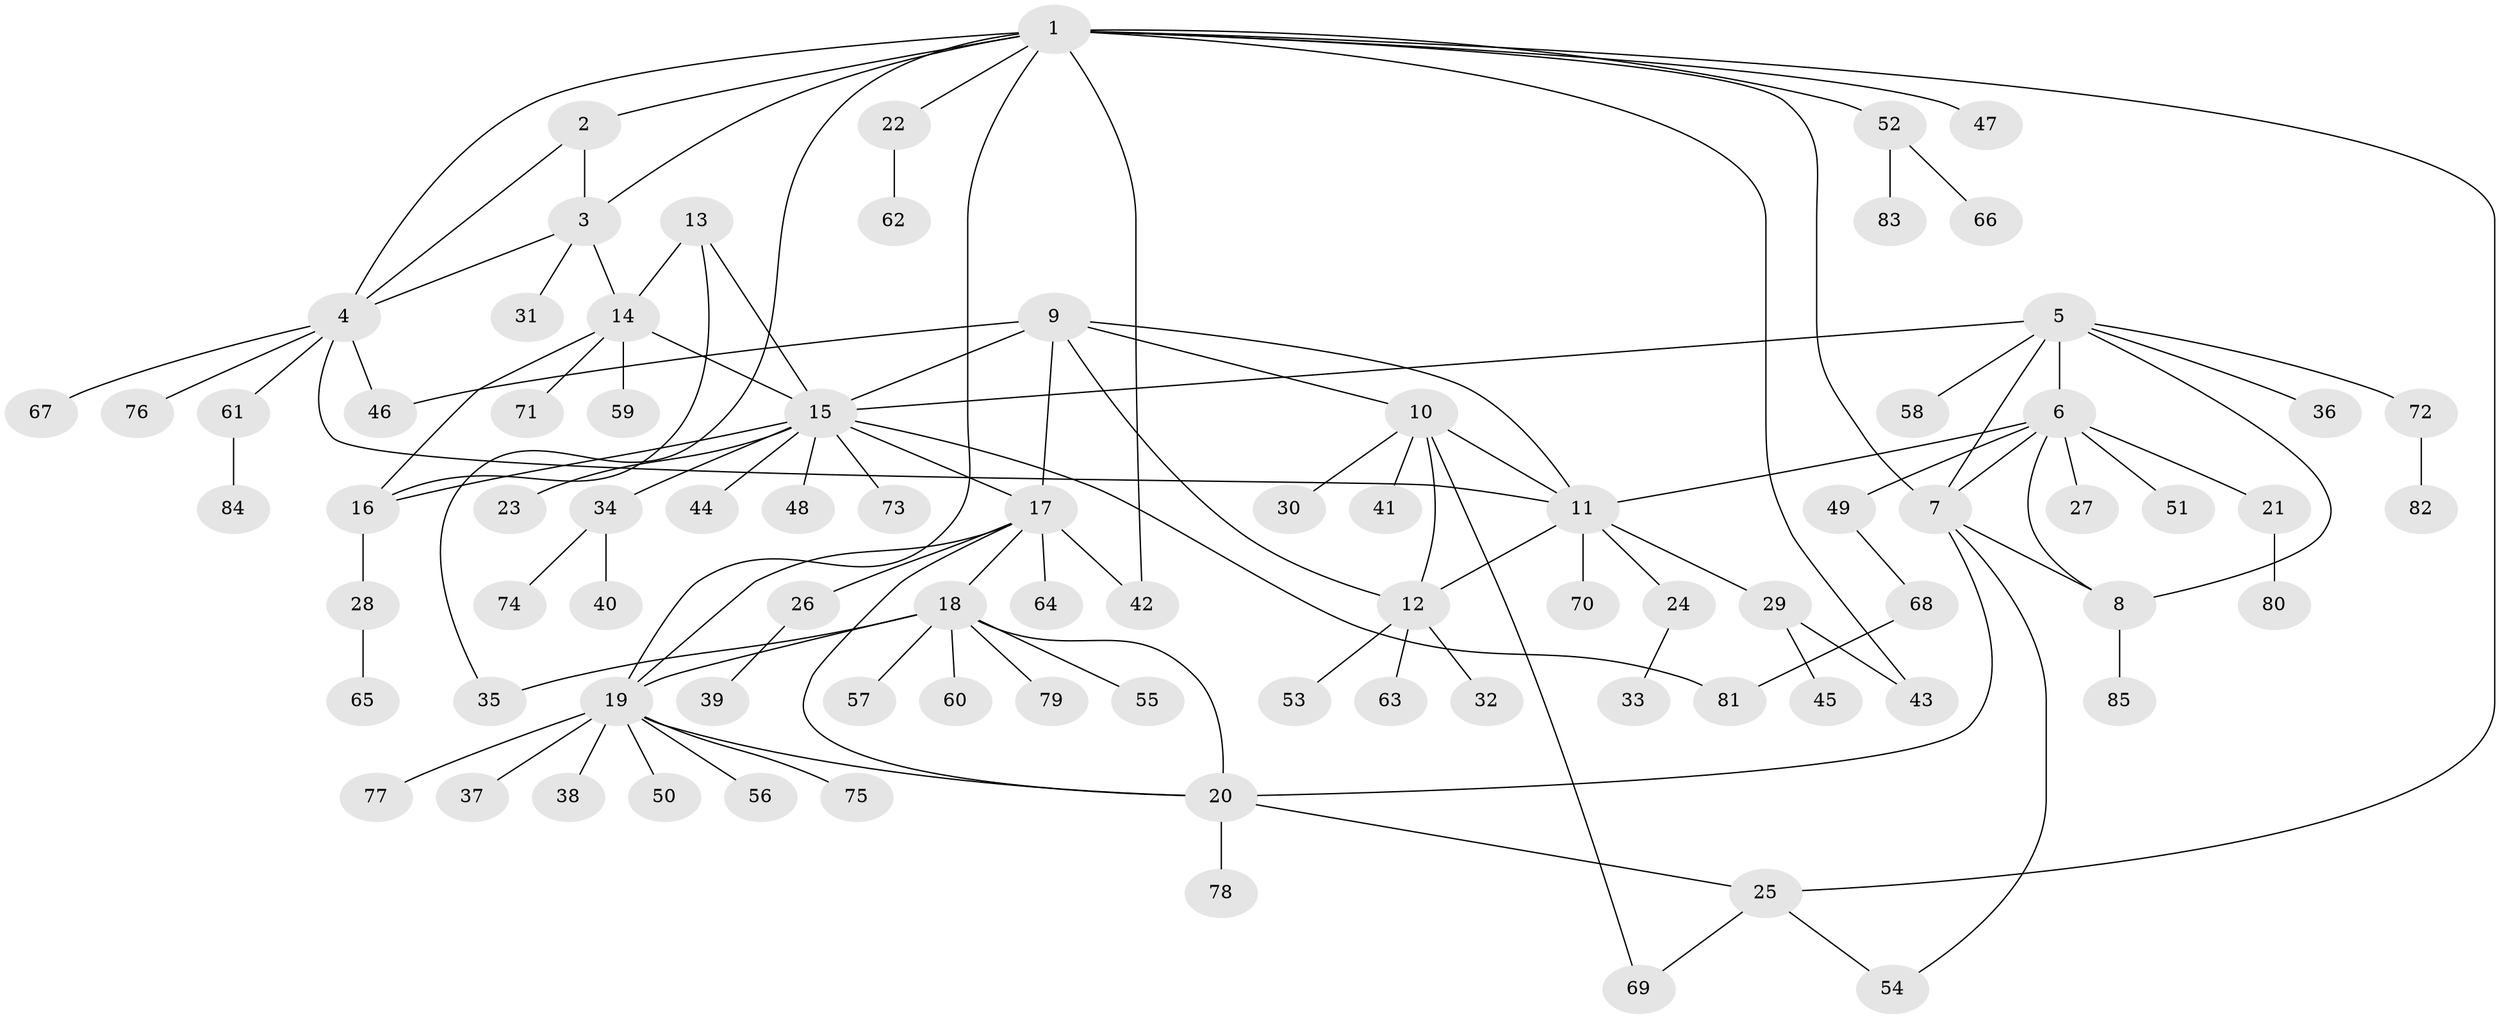 // coarse degree distribution, {8: 0.04, 7: 0.04, 4: 0.12, 5: 0.12, 14: 0.04, 3: 0.04, 1: 0.6}
// Generated by graph-tools (version 1.1) at 2025/19/03/04/25 18:19:49]
// undirected, 85 vertices, 113 edges
graph export_dot {
graph [start="1"]
  node [color=gray90,style=filled];
  1;
  2;
  3;
  4;
  5;
  6;
  7;
  8;
  9;
  10;
  11;
  12;
  13;
  14;
  15;
  16;
  17;
  18;
  19;
  20;
  21;
  22;
  23;
  24;
  25;
  26;
  27;
  28;
  29;
  30;
  31;
  32;
  33;
  34;
  35;
  36;
  37;
  38;
  39;
  40;
  41;
  42;
  43;
  44;
  45;
  46;
  47;
  48;
  49;
  50;
  51;
  52;
  53;
  54;
  55;
  56;
  57;
  58;
  59;
  60;
  61;
  62;
  63;
  64;
  65;
  66;
  67;
  68;
  69;
  70;
  71;
  72;
  73;
  74;
  75;
  76;
  77;
  78;
  79;
  80;
  81;
  82;
  83;
  84;
  85;
  1 -- 2;
  1 -- 3;
  1 -- 4;
  1 -- 7;
  1 -- 19;
  1 -- 22;
  1 -- 25;
  1 -- 35;
  1 -- 42;
  1 -- 43;
  1 -- 47;
  1 -- 52;
  2 -- 3;
  2 -- 4;
  3 -- 4;
  3 -- 14;
  3 -- 31;
  4 -- 11;
  4 -- 46;
  4 -- 61;
  4 -- 67;
  4 -- 76;
  5 -- 6;
  5 -- 7;
  5 -- 8;
  5 -- 15;
  5 -- 36;
  5 -- 58;
  5 -- 72;
  6 -- 7;
  6 -- 8;
  6 -- 11;
  6 -- 21;
  6 -- 27;
  6 -- 49;
  6 -- 51;
  7 -- 8;
  7 -- 20;
  7 -- 54;
  8 -- 85;
  9 -- 10;
  9 -- 11;
  9 -- 12;
  9 -- 15;
  9 -- 17;
  9 -- 46;
  10 -- 11;
  10 -- 12;
  10 -- 30;
  10 -- 41;
  10 -- 69;
  11 -- 12;
  11 -- 24;
  11 -- 29;
  11 -- 70;
  12 -- 32;
  12 -- 53;
  12 -- 63;
  13 -- 14;
  13 -- 15;
  13 -- 16;
  14 -- 15;
  14 -- 16;
  14 -- 59;
  14 -- 71;
  15 -- 16;
  15 -- 17;
  15 -- 23;
  15 -- 34;
  15 -- 44;
  15 -- 48;
  15 -- 73;
  15 -- 81;
  16 -- 28;
  17 -- 18;
  17 -- 19;
  17 -- 20;
  17 -- 26;
  17 -- 42;
  17 -- 64;
  18 -- 19;
  18 -- 20;
  18 -- 35;
  18 -- 55;
  18 -- 57;
  18 -- 60;
  18 -- 79;
  19 -- 20;
  19 -- 37;
  19 -- 38;
  19 -- 50;
  19 -- 56;
  19 -- 75;
  19 -- 77;
  20 -- 25;
  20 -- 78;
  21 -- 80;
  22 -- 62;
  24 -- 33;
  25 -- 54;
  25 -- 69;
  26 -- 39;
  28 -- 65;
  29 -- 43;
  29 -- 45;
  34 -- 40;
  34 -- 74;
  49 -- 68;
  52 -- 66;
  52 -- 83;
  61 -- 84;
  68 -- 81;
  72 -- 82;
}
